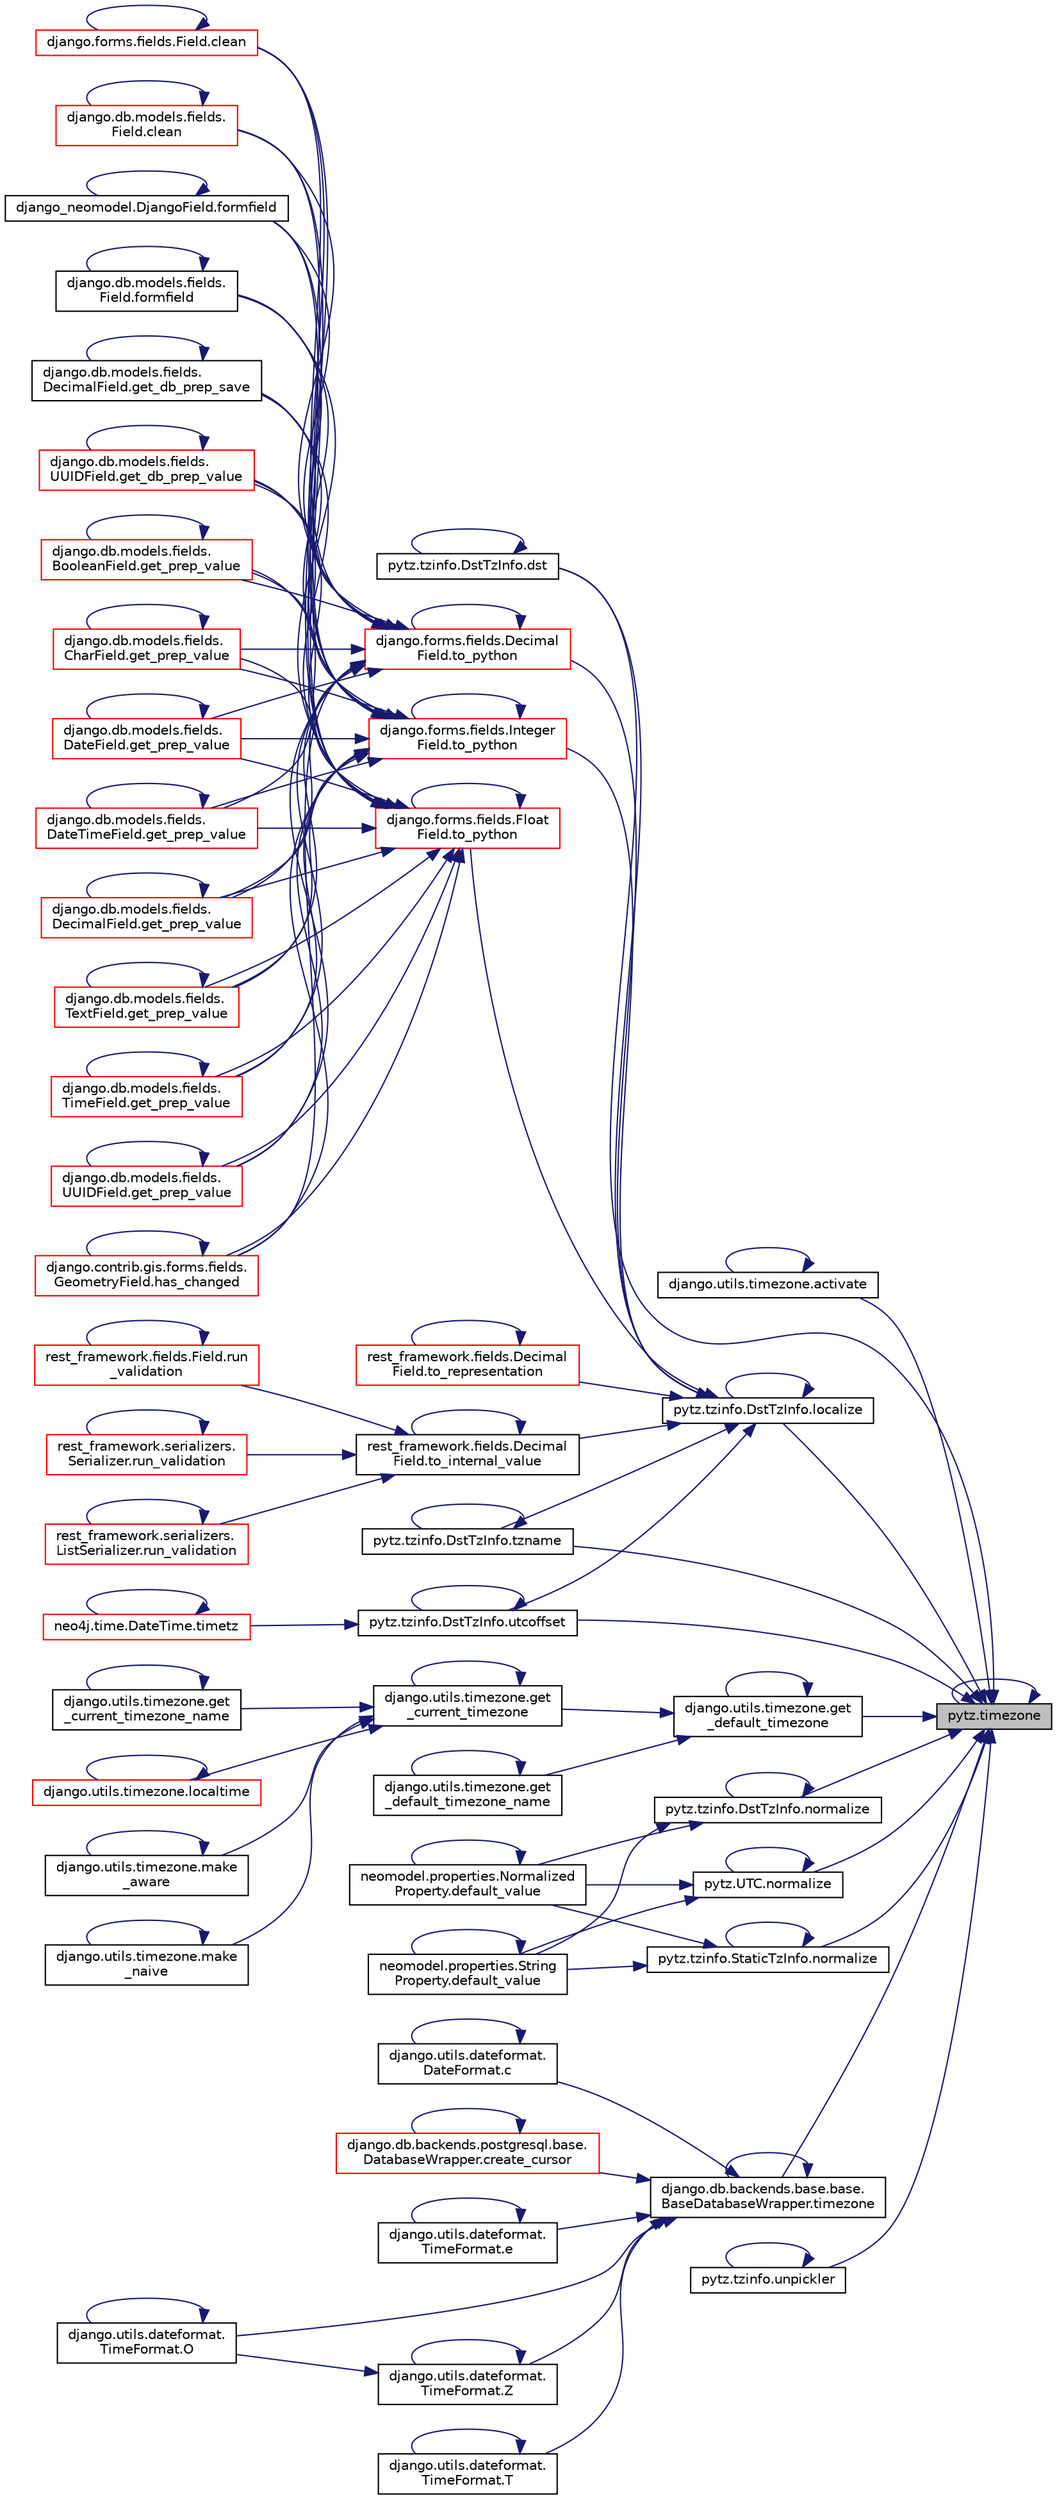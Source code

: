 digraph "pytz.timezone"
{
 // LATEX_PDF_SIZE
  edge [fontname="Helvetica",fontsize="10",labelfontname="Helvetica",labelfontsize="10"];
  node [fontname="Helvetica",fontsize="10",shape=record];
  rankdir="RL";
  Node1 [label="pytz.timezone",height=0.2,width=0.4,color="black", fillcolor="grey75", style="filled", fontcolor="black",tooltip=" "];
  Node1 -> Node2 [dir="back",color="midnightblue",fontsize="10",style="solid",fontname="Helvetica"];
  Node2 [label="django.utils.timezone.activate",height=0.2,width=0.4,color="black", fillcolor="white", style="filled",URL="$d2/dc0/namespacedjango_1_1utils_1_1timezone.html#add1cd96e006c4fb087b389faf9c798e7",tooltip=" "];
  Node2 -> Node2 [dir="back",color="midnightblue",fontsize="10",style="solid",fontname="Helvetica"];
  Node1 -> Node3 [dir="back",color="midnightblue",fontsize="10",style="solid",fontname="Helvetica"];
  Node3 [label="pytz.tzinfo.DstTzInfo.dst",height=0.2,width=0.4,color="black", fillcolor="white", style="filled",URL="$d4/d11/classpytz_1_1tzinfo_1_1_dst_tz_info.html#adbd7011c964e122ada53385ecda40bd2",tooltip=" "];
  Node3 -> Node3 [dir="back",color="midnightblue",fontsize="10",style="solid",fontname="Helvetica"];
  Node1 -> Node4 [dir="back",color="midnightblue",fontsize="10",style="solid",fontname="Helvetica"];
  Node4 [label="django.utils.timezone.get\l_default_timezone",height=0.2,width=0.4,color="black", fillcolor="white", style="filled",URL="$d2/dc0/namespacedjango_1_1utils_1_1timezone.html#aa1573d5c157dd1afd221ebda98e9a73d",tooltip=" "];
  Node4 -> Node5 [dir="back",color="midnightblue",fontsize="10",style="solid",fontname="Helvetica"];
  Node5 [label="django.utils.timezone.get\l_current_timezone",height=0.2,width=0.4,color="black", fillcolor="white", style="filled",URL="$d2/dc0/namespacedjango_1_1utils_1_1timezone.html#a1227004eefd0c47a79ca5a06e84850e2",tooltip=" "];
  Node5 -> Node5 [dir="back",color="midnightblue",fontsize="10",style="solid",fontname="Helvetica"];
  Node5 -> Node6 [dir="back",color="midnightblue",fontsize="10",style="solid",fontname="Helvetica"];
  Node6 [label="django.utils.timezone.get\l_current_timezone_name",height=0.2,width=0.4,color="black", fillcolor="white", style="filled",URL="$d2/dc0/namespacedjango_1_1utils_1_1timezone.html#a66e74d84cb11108468ea7a91c7cab5d9",tooltip=" "];
  Node6 -> Node6 [dir="back",color="midnightblue",fontsize="10",style="solid",fontname="Helvetica"];
  Node5 -> Node7 [dir="back",color="midnightblue",fontsize="10",style="solid",fontname="Helvetica"];
  Node7 [label="django.utils.timezone.localtime",height=0.2,width=0.4,color="red", fillcolor="white", style="filled",URL="$d2/dc0/namespacedjango_1_1utils_1_1timezone.html#a85c6e2248124bb6bfb7d8c3282f42635",tooltip=" "];
  Node7 -> Node7 [dir="back",color="midnightblue",fontsize="10",style="solid",fontname="Helvetica"];
  Node5 -> Node10 [dir="back",color="midnightblue",fontsize="10",style="solid",fontname="Helvetica"];
  Node10 [label="django.utils.timezone.make\l_aware",height=0.2,width=0.4,color="black", fillcolor="white", style="filled",URL="$d2/dc0/namespacedjango_1_1utils_1_1timezone.html#a8a4f205af49497d5871b2e3847a86892",tooltip=" "];
  Node10 -> Node10 [dir="back",color="midnightblue",fontsize="10",style="solid",fontname="Helvetica"];
  Node5 -> Node11 [dir="back",color="midnightblue",fontsize="10",style="solid",fontname="Helvetica"];
  Node11 [label="django.utils.timezone.make\l_naive",height=0.2,width=0.4,color="black", fillcolor="white", style="filled",URL="$d2/dc0/namespacedjango_1_1utils_1_1timezone.html#a81c3feff335d54e4aefa891f168f4006",tooltip=" "];
  Node11 -> Node11 [dir="back",color="midnightblue",fontsize="10",style="solid",fontname="Helvetica"];
  Node4 -> Node4 [dir="back",color="midnightblue",fontsize="10",style="solid",fontname="Helvetica"];
  Node4 -> Node12 [dir="back",color="midnightblue",fontsize="10",style="solid",fontname="Helvetica"];
  Node12 [label="django.utils.timezone.get\l_default_timezone_name",height=0.2,width=0.4,color="black", fillcolor="white", style="filled",URL="$d2/dc0/namespacedjango_1_1utils_1_1timezone.html#a5bc94f3aa7956f119859081cc935fb61",tooltip=" "];
  Node12 -> Node12 [dir="back",color="midnightblue",fontsize="10",style="solid",fontname="Helvetica"];
  Node1 -> Node13 [dir="back",color="midnightblue",fontsize="10",style="solid",fontname="Helvetica"];
  Node13 [label="pytz.tzinfo.DstTzInfo.localize",height=0.2,width=0.4,color="black", fillcolor="white", style="filled",URL="$d4/d11/classpytz_1_1tzinfo_1_1_dst_tz_info.html#af64331f2a0016d6ca9a4cfcc4d86ad89",tooltip=" "];
  Node13 -> Node3 [dir="back",color="midnightblue",fontsize="10",style="solid",fontname="Helvetica"];
  Node13 -> Node13 [dir="back",color="midnightblue",fontsize="10",style="solid",fontname="Helvetica"];
  Node13 -> Node14 [dir="back",color="midnightblue",fontsize="10",style="solid",fontname="Helvetica"];
  Node14 [label="rest_framework.fields.Decimal\lField.to_internal_value",height=0.2,width=0.4,color="black", fillcolor="white", style="filled",URL="$d4/d29/classrest__framework_1_1fields_1_1_decimal_field.html#a6cdb80a498a4bed906bdac75cad383f0",tooltip=" "];
  Node14 -> Node15 [dir="back",color="midnightblue",fontsize="10",style="solid",fontname="Helvetica"];
  Node15 [label="rest_framework.fields.Field.run\l_validation",height=0.2,width=0.4,color="red", fillcolor="white", style="filled",URL="$d9/d53/classrest__framework_1_1fields_1_1_field.html#a0d839e2f6f6cabb5a6cdc7c27a03f306",tooltip=" "];
  Node15 -> Node15 [dir="back",color="midnightblue",fontsize="10",style="solid",fontname="Helvetica"];
  Node14 -> Node40 [dir="back",color="midnightblue",fontsize="10",style="solid",fontname="Helvetica"];
  Node40 [label="rest_framework.serializers.\lSerializer.run_validation",height=0.2,width=0.4,color="red", fillcolor="white", style="filled",URL="$de/daf/classrest__framework_1_1serializers_1_1_serializer.html#a4ba93749a73234e807f686e27e44f641",tooltip=" "];
  Node40 -> Node40 [dir="back",color="midnightblue",fontsize="10",style="solid",fontname="Helvetica"];
  Node14 -> Node41 [dir="back",color="midnightblue",fontsize="10",style="solid",fontname="Helvetica"];
  Node41 [label="rest_framework.serializers.\lListSerializer.run_validation",height=0.2,width=0.4,color="red", fillcolor="white", style="filled",URL="$d9/dee/classrest__framework_1_1serializers_1_1_list_serializer.html#a76cb05211ed1c5441dc50ccbde70a315",tooltip=" "];
  Node41 -> Node41 [dir="back",color="midnightblue",fontsize="10",style="solid",fontname="Helvetica"];
  Node14 -> Node14 [dir="back",color="midnightblue",fontsize="10",style="solid",fontname="Helvetica"];
  Node13 -> Node43 [dir="back",color="midnightblue",fontsize="10",style="solid",fontname="Helvetica"];
  Node43 [label="django.forms.fields.Integer\lField.to_python",height=0.2,width=0.4,color="red", fillcolor="white", style="filled",URL="$d3/ded/classdjango_1_1forms_1_1fields_1_1_integer_field.html#aa98bb2dc2d65d6ace89afd0ba34e417c",tooltip=" "];
  Node43 -> Node44 [dir="back",color="midnightblue",fontsize="10",style="solid",fontname="Helvetica"];
  Node44 [label="django.forms.fields.Field.clean",height=0.2,width=0.4,color="red", fillcolor="white", style="filled",URL="$d2/d0d/classdjango_1_1forms_1_1fields_1_1_field.html#ac067d0195ef0f3a2c37b00ec6118c25a",tooltip=" "];
  Node44 -> Node44 [dir="back",color="midnightblue",fontsize="10",style="solid",fontname="Helvetica"];
  Node43 -> Node557 [dir="back",color="midnightblue",fontsize="10",style="solid",fontname="Helvetica"];
  Node557 [label="django.db.models.fields.\lField.clean",height=0.2,width=0.4,color="red", fillcolor="white", style="filled",URL="$db/d75/classdjango_1_1db_1_1models_1_1fields_1_1_field.html#ae5e0fc7f93205a2b790c69ad2de9c0c5",tooltip=" "];
  Node557 -> Node557 [dir="back",color="midnightblue",fontsize="10",style="solid",fontname="Helvetica"];
  Node43 -> Node543 [dir="back",color="midnightblue",fontsize="10",style="solid",fontname="Helvetica"];
  Node543 [label="django_neomodel.DjangoField.formfield",height=0.2,width=0.4,color="black", fillcolor="white", style="filled",URL="$da/d79/classdjango__neomodel_1_1_django_field.html#a0cd47370acfad09d34a68ebc232b227d",tooltip=" "];
  Node543 -> Node543 [dir="back",color="midnightblue",fontsize="10",style="solid",fontname="Helvetica"];
  Node43 -> Node544 [dir="back",color="midnightblue",fontsize="10",style="solid",fontname="Helvetica"];
  Node544 [label="django.db.models.fields.\lField.formfield",height=0.2,width=0.4,color="black", fillcolor="white", style="filled",URL="$db/d75/classdjango_1_1db_1_1models_1_1fields_1_1_field.html#ad7d7c2eb92e666a755e16ad82ba3a68e",tooltip=" "];
  Node544 -> Node544 [dir="back",color="midnightblue",fontsize="10",style="solid",fontname="Helvetica"];
  Node43 -> Node691 [dir="back",color="midnightblue",fontsize="10",style="solid",fontname="Helvetica"];
  Node691 [label="django.db.models.fields.\lDecimalField.get_db_prep_save",height=0.2,width=0.4,color="black", fillcolor="white", style="filled",URL="$d7/deb/classdjango_1_1db_1_1models_1_1fields_1_1_decimal_field.html#a431206892c9243395da0eca563889274",tooltip=" "];
  Node691 -> Node691 [dir="back",color="midnightblue",fontsize="10",style="solid",fontname="Helvetica"];
  Node43 -> Node692 [dir="back",color="midnightblue",fontsize="10",style="solid",fontname="Helvetica"];
  Node692 [label="django.db.models.fields.\lUUIDField.get_db_prep_value",height=0.2,width=0.4,color="red", fillcolor="white", style="filled",URL="$dd/dc7/classdjango_1_1db_1_1models_1_1fields_1_1_u_u_i_d_field.html#ab3831e942d5072104792398459fdb3c0",tooltip=" "];
  Node692 -> Node692 [dir="back",color="midnightblue",fontsize="10",style="solid",fontname="Helvetica"];
  Node43 -> Node695 [dir="back",color="midnightblue",fontsize="10",style="solid",fontname="Helvetica"];
  Node695 [label="django.db.models.fields.\lBooleanField.get_prep_value",height=0.2,width=0.4,color="red", fillcolor="white", style="filled",URL="$de/d82/classdjango_1_1db_1_1models_1_1fields_1_1_boolean_field.html#a9eb0a3d4cd38adb1dd3ee1f12b135ad2",tooltip=" "];
  Node695 -> Node695 [dir="back",color="midnightblue",fontsize="10",style="solid",fontname="Helvetica"];
  Node43 -> Node700 [dir="back",color="midnightblue",fontsize="10",style="solid",fontname="Helvetica"];
  Node700 [label="django.db.models.fields.\lCharField.get_prep_value",height=0.2,width=0.4,color="red", fillcolor="white", style="filled",URL="$d1/de7/classdjango_1_1db_1_1models_1_1fields_1_1_char_field.html#aceac22c63bdba4b2c3b4158ddca67bab",tooltip=" "];
  Node700 -> Node700 [dir="back",color="midnightblue",fontsize="10",style="solid",fontname="Helvetica"];
  Node43 -> Node701 [dir="back",color="midnightblue",fontsize="10",style="solid",fontname="Helvetica"];
  Node701 [label="django.db.models.fields.\lDateField.get_prep_value",height=0.2,width=0.4,color="red", fillcolor="white", style="filled",URL="$d0/df6/classdjango_1_1db_1_1models_1_1fields_1_1_date_field.html#a117a9a9bed5c50b7be7c8f36f799e8ee",tooltip=" "];
  Node701 -> Node701 [dir="back",color="midnightblue",fontsize="10",style="solid",fontname="Helvetica"];
  Node43 -> Node702 [dir="back",color="midnightblue",fontsize="10",style="solid",fontname="Helvetica"];
  Node702 [label="django.db.models.fields.\lDateTimeField.get_prep_value",height=0.2,width=0.4,color="red", fillcolor="white", style="filled",URL="$d5/d54/classdjango_1_1db_1_1models_1_1fields_1_1_date_time_field.html#a3445cb0066d0bf768ed88d731f27acb4",tooltip=" "];
  Node702 -> Node702 [dir="back",color="midnightblue",fontsize="10",style="solid",fontname="Helvetica"];
  Node43 -> Node703 [dir="back",color="midnightblue",fontsize="10",style="solid",fontname="Helvetica"];
  Node703 [label="django.db.models.fields.\lDecimalField.get_prep_value",height=0.2,width=0.4,color="red", fillcolor="white", style="filled",URL="$d7/deb/classdjango_1_1db_1_1models_1_1fields_1_1_decimal_field.html#a08cb382fbc2e9acc7fbbd05286a26abc",tooltip=" "];
  Node703 -> Node703 [dir="back",color="midnightblue",fontsize="10",style="solid",fontname="Helvetica"];
  Node43 -> Node704 [dir="back",color="midnightblue",fontsize="10",style="solid",fontname="Helvetica"];
  Node704 [label="django.db.models.fields.\lTextField.get_prep_value",height=0.2,width=0.4,color="red", fillcolor="white", style="filled",URL="$d4/d0d/classdjango_1_1db_1_1models_1_1fields_1_1_text_field.html#a80ab59ddff16f60c72313bc85480bf5a",tooltip=" "];
  Node704 -> Node704 [dir="back",color="midnightblue",fontsize="10",style="solid",fontname="Helvetica"];
  Node43 -> Node705 [dir="back",color="midnightblue",fontsize="10",style="solid",fontname="Helvetica"];
  Node705 [label="django.db.models.fields.\lTimeField.get_prep_value",height=0.2,width=0.4,color="red", fillcolor="white", style="filled",URL="$da/dd0/classdjango_1_1db_1_1models_1_1fields_1_1_time_field.html#a317f13978815e2c14ac539ec07e22f8b",tooltip=" "];
  Node705 -> Node705 [dir="back",color="midnightblue",fontsize="10",style="solid",fontname="Helvetica"];
  Node43 -> Node706 [dir="back",color="midnightblue",fontsize="10",style="solid",fontname="Helvetica"];
  Node706 [label="django.db.models.fields.\lUUIDField.get_prep_value",height=0.2,width=0.4,color="red", fillcolor="white", style="filled",URL="$dd/dc7/classdjango_1_1db_1_1models_1_1fields_1_1_u_u_i_d_field.html#aab7457f26d3987f8c0524e81bbe6e2b1",tooltip=" "];
  Node706 -> Node706 [dir="back",color="midnightblue",fontsize="10",style="solid",fontname="Helvetica"];
  Node43 -> Node707 [dir="back",color="midnightblue",fontsize="10",style="solid",fontname="Helvetica"];
  Node707 [label="django.contrib.gis.forms.fields.\lGeometryField.has_changed",height=0.2,width=0.4,color="red", fillcolor="white", style="filled",URL="$d6/d61/classdjango_1_1contrib_1_1gis_1_1forms_1_1fields_1_1_geometry_field.html#aad98fe8cb06b1b2036899d8316bada56",tooltip=" "];
  Node707 -> Node707 [dir="back",color="midnightblue",fontsize="10",style="solid",fontname="Helvetica"];
  Node43 -> Node43 [dir="back",color="midnightblue",fontsize="10",style="solid",fontname="Helvetica"];
  Node13 -> Node714 [dir="back",color="midnightblue",fontsize="10",style="solid",fontname="Helvetica"];
  Node714 [label="django.forms.fields.Float\lField.to_python",height=0.2,width=0.4,color="red", fillcolor="white", style="filled",URL="$dd/d8f/classdjango_1_1forms_1_1fields_1_1_float_field.html#a8a6fd3c3971124120ce1a0cac310b788",tooltip=" "];
  Node714 -> Node44 [dir="back",color="midnightblue",fontsize="10",style="solid",fontname="Helvetica"];
  Node714 -> Node557 [dir="back",color="midnightblue",fontsize="10",style="solid",fontname="Helvetica"];
  Node714 -> Node543 [dir="back",color="midnightblue",fontsize="10",style="solid",fontname="Helvetica"];
  Node714 -> Node544 [dir="back",color="midnightblue",fontsize="10",style="solid",fontname="Helvetica"];
  Node714 -> Node691 [dir="back",color="midnightblue",fontsize="10",style="solid",fontname="Helvetica"];
  Node714 -> Node692 [dir="back",color="midnightblue",fontsize="10",style="solid",fontname="Helvetica"];
  Node714 -> Node695 [dir="back",color="midnightblue",fontsize="10",style="solid",fontname="Helvetica"];
  Node714 -> Node700 [dir="back",color="midnightblue",fontsize="10",style="solid",fontname="Helvetica"];
  Node714 -> Node701 [dir="back",color="midnightblue",fontsize="10",style="solid",fontname="Helvetica"];
  Node714 -> Node702 [dir="back",color="midnightblue",fontsize="10",style="solid",fontname="Helvetica"];
  Node714 -> Node703 [dir="back",color="midnightblue",fontsize="10",style="solid",fontname="Helvetica"];
  Node714 -> Node704 [dir="back",color="midnightblue",fontsize="10",style="solid",fontname="Helvetica"];
  Node714 -> Node705 [dir="back",color="midnightblue",fontsize="10",style="solid",fontname="Helvetica"];
  Node714 -> Node706 [dir="back",color="midnightblue",fontsize="10",style="solid",fontname="Helvetica"];
  Node714 -> Node707 [dir="back",color="midnightblue",fontsize="10",style="solid",fontname="Helvetica"];
  Node714 -> Node714 [dir="back",color="midnightblue",fontsize="10",style="solid",fontname="Helvetica"];
  Node13 -> Node715 [dir="back",color="midnightblue",fontsize="10",style="solid",fontname="Helvetica"];
  Node715 [label="django.forms.fields.Decimal\lField.to_python",height=0.2,width=0.4,color="red", fillcolor="white", style="filled",URL="$d2/d9d/classdjango_1_1forms_1_1fields_1_1_decimal_field.html#a1916929dcac4e3627b816622a4180224",tooltip=" "];
  Node715 -> Node44 [dir="back",color="midnightblue",fontsize="10",style="solid",fontname="Helvetica"];
  Node715 -> Node557 [dir="back",color="midnightblue",fontsize="10",style="solid",fontname="Helvetica"];
  Node715 -> Node543 [dir="back",color="midnightblue",fontsize="10",style="solid",fontname="Helvetica"];
  Node715 -> Node544 [dir="back",color="midnightblue",fontsize="10",style="solid",fontname="Helvetica"];
  Node715 -> Node691 [dir="back",color="midnightblue",fontsize="10",style="solid",fontname="Helvetica"];
  Node715 -> Node692 [dir="back",color="midnightblue",fontsize="10",style="solid",fontname="Helvetica"];
  Node715 -> Node695 [dir="back",color="midnightblue",fontsize="10",style="solid",fontname="Helvetica"];
  Node715 -> Node700 [dir="back",color="midnightblue",fontsize="10",style="solid",fontname="Helvetica"];
  Node715 -> Node701 [dir="back",color="midnightblue",fontsize="10",style="solid",fontname="Helvetica"];
  Node715 -> Node702 [dir="back",color="midnightblue",fontsize="10",style="solid",fontname="Helvetica"];
  Node715 -> Node703 [dir="back",color="midnightblue",fontsize="10",style="solid",fontname="Helvetica"];
  Node715 -> Node704 [dir="back",color="midnightblue",fontsize="10",style="solid",fontname="Helvetica"];
  Node715 -> Node705 [dir="back",color="midnightblue",fontsize="10",style="solid",fontname="Helvetica"];
  Node715 -> Node706 [dir="back",color="midnightblue",fontsize="10",style="solid",fontname="Helvetica"];
  Node715 -> Node707 [dir="back",color="midnightblue",fontsize="10",style="solid",fontname="Helvetica"];
  Node715 -> Node715 [dir="back",color="midnightblue",fontsize="10",style="solid",fontname="Helvetica"];
  Node13 -> Node716 [dir="back",color="midnightblue",fontsize="10",style="solid",fontname="Helvetica"];
  Node716 [label="rest_framework.fields.Decimal\lField.to_representation",height=0.2,width=0.4,color="red", fillcolor="white", style="filled",URL="$d4/d29/classrest__framework_1_1fields_1_1_decimal_field.html#a39637ccdb0a2abcd37203c701b967632",tooltip=" "];
  Node716 -> Node716 [dir="back",color="midnightblue",fontsize="10",style="solid",fontname="Helvetica"];
  Node13 -> Node717 [dir="back",color="midnightblue",fontsize="10",style="solid",fontname="Helvetica"];
  Node717 [label="pytz.tzinfo.DstTzInfo.tzname",height=0.2,width=0.4,color="black", fillcolor="white", style="filled",URL="$d4/d11/classpytz_1_1tzinfo_1_1_dst_tz_info.html#a24a2e17fde25003aab9059156c9bd06f",tooltip=" "];
  Node717 -> Node717 [dir="back",color="midnightblue",fontsize="10",style="solid",fontname="Helvetica"];
  Node13 -> Node718 [dir="back",color="midnightblue",fontsize="10",style="solid",fontname="Helvetica"];
  Node718 [label="pytz.tzinfo.DstTzInfo.utcoffset",height=0.2,width=0.4,color="black", fillcolor="white", style="filled",URL="$d4/d11/classpytz_1_1tzinfo_1_1_dst_tz_info.html#a9d88b72000f482255287ff9ad6ca2f07",tooltip=" "];
  Node718 -> Node440 [dir="back",color="midnightblue",fontsize="10",style="solid",fontname="Helvetica"];
  Node440 [label="neo4j.time.DateTime.timetz",height=0.2,width=0.4,color="red", fillcolor="white", style="filled",URL="$d4/dcd/classneo4j_1_1time_1_1_date_time.html#a9388eae823421cdd0536c1d4039249b2",tooltip=" "];
  Node440 -> Node440 [dir="back",color="midnightblue",fontsize="10",style="solid",fontname="Helvetica"];
  Node718 -> Node718 [dir="back",color="midnightblue",fontsize="10",style="solid",fontname="Helvetica"];
  Node1 -> Node719 [dir="back",color="midnightblue",fontsize="10",style="solid",fontname="Helvetica"];
  Node719 [label="pytz.tzinfo.DstTzInfo.normalize",height=0.2,width=0.4,color="black", fillcolor="white", style="filled",URL="$d4/d11/classpytz_1_1tzinfo_1_1_dst_tz_info.html#a87d54c8354b70d420fa322c8577ad659",tooltip=" "];
  Node719 -> Node720 [dir="back",color="midnightblue",fontsize="10",style="solid",fontname="Helvetica"];
  Node720 [label="neomodel.properties.Normalized\lProperty.default_value",height=0.2,width=0.4,color="black", fillcolor="white", style="filled",URL="$da/dc5/classneomodel_1_1properties_1_1_normalized_property.html#a511e6ec8d185622abe108c4faadc5906",tooltip=" "];
  Node720 -> Node720 [dir="back",color="midnightblue",fontsize="10",style="solid",fontname="Helvetica"];
  Node719 -> Node721 [dir="back",color="midnightblue",fontsize="10",style="solid",fontname="Helvetica"];
  Node721 [label="neomodel.properties.String\lProperty.default_value",height=0.2,width=0.4,color="black", fillcolor="white", style="filled",URL="$d8/dc9/classneomodel_1_1properties_1_1_string_property.html#a4f8fdd2841b599169bbdb763233d02d6",tooltip=" "];
  Node721 -> Node721 [dir="back",color="midnightblue",fontsize="10",style="solid",fontname="Helvetica"];
  Node719 -> Node719 [dir="back",color="midnightblue",fontsize="10",style="solid",fontname="Helvetica"];
  Node1 -> Node722 [dir="back",color="midnightblue",fontsize="10",style="solid",fontname="Helvetica"];
  Node722 [label="pytz.UTC.normalize",height=0.2,width=0.4,color="black", fillcolor="white", style="filled",URL="$d2/dd7/classpytz_1_1_u_t_c.html#ad1f7dad060e31bfa019282128ddcb85c",tooltip=" "];
  Node722 -> Node720 [dir="back",color="midnightblue",fontsize="10",style="solid",fontname="Helvetica"];
  Node722 -> Node721 [dir="back",color="midnightblue",fontsize="10",style="solid",fontname="Helvetica"];
  Node722 -> Node722 [dir="back",color="midnightblue",fontsize="10",style="solid",fontname="Helvetica"];
  Node1 -> Node723 [dir="back",color="midnightblue",fontsize="10",style="solid",fontname="Helvetica"];
  Node723 [label="pytz.tzinfo.StaticTzInfo.normalize",height=0.2,width=0.4,color="black", fillcolor="white", style="filled",URL="$d5/db5/classpytz_1_1tzinfo_1_1_static_tz_info.html#ab212a5ffb525fe66527c014149a86f33",tooltip=" "];
  Node723 -> Node720 [dir="back",color="midnightblue",fontsize="10",style="solid",fontname="Helvetica"];
  Node723 -> Node721 [dir="back",color="midnightblue",fontsize="10",style="solid",fontname="Helvetica"];
  Node723 -> Node723 [dir="back",color="midnightblue",fontsize="10",style="solid",fontname="Helvetica"];
  Node1 -> Node724 [dir="back",color="midnightblue",fontsize="10",style="solid",fontname="Helvetica"];
  Node724 [label="django.db.backends.base.base.\lBaseDatabaseWrapper.timezone",height=0.2,width=0.4,color="black", fillcolor="white", style="filled",URL="$d2/d62/classdjango_1_1db_1_1backends_1_1base_1_1base_1_1_base_database_wrapper.html#a16c4138a05fef04f6ff77a3f511a3fef",tooltip=" "];
  Node724 -> Node530 [dir="back",color="midnightblue",fontsize="10",style="solid",fontname="Helvetica"];
  Node530 [label="django.utils.dateformat.\lDateFormat.c",height=0.2,width=0.4,color="black", fillcolor="white", style="filled",URL="$d9/dc6/classdjango_1_1utils_1_1dateformat_1_1_date_format.html#a92e3f5d5b440d53b9f9b66ba9a8f0667",tooltip=" "];
  Node530 -> Node530 [dir="back",color="midnightblue",fontsize="10",style="solid",fontname="Helvetica"];
  Node724 -> Node725 [dir="back",color="midnightblue",fontsize="10",style="solid",fontname="Helvetica"];
  Node725 [label="django.db.backends.postgresql.base.\lDatabaseWrapper.create_cursor",height=0.2,width=0.4,color="red", fillcolor="white", style="filled",URL="$de/d94/classdjango_1_1db_1_1backends_1_1postgresql_1_1base_1_1_database_wrapper.html#a51b16af6e78b7f4f4ddd69036be1d292",tooltip=" "];
  Node725 -> Node725 [dir="back",color="midnightblue",fontsize="10",style="solid",fontname="Helvetica"];
  Node724 -> Node531 [dir="back",color="midnightblue",fontsize="10",style="solid",fontname="Helvetica"];
  Node531 [label="django.utils.dateformat.\lTimeFormat.e",height=0.2,width=0.4,color="black", fillcolor="white", style="filled",URL="$dd/d24/classdjango_1_1utils_1_1dateformat_1_1_time_format.html#acd2aba985d4b018b40ad1b50c6c488b3",tooltip=" "];
  Node531 -> Node531 [dir="back",color="midnightblue",fontsize="10",style="solid",fontname="Helvetica"];
  Node724 -> Node586 [dir="back",color="midnightblue",fontsize="10",style="solid",fontname="Helvetica"];
  Node586 [label="django.utils.dateformat.\lTimeFormat.O",height=0.2,width=0.4,color="black", fillcolor="white", style="filled",URL="$dd/d24/classdjango_1_1utils_1_1dateformat_1_1_time_format.html#aa27fcc3138d4e153502122680dbe19e7",tooltip=" "];
  Node586 -> Node586 [dir="back",color="midnightblue",fontsize="10",style="solid",fontname="Helvetica"];
  Node724 -> Node568 [dir="back",color="midnightblue",fontsize="10",style="solid",fontname="Helvetica"];
  Node568 [label="django.utils.dateformat.\lTimeFormat.T",height=0.2,width=0.4,color="black", fillcolor="white", style="filled",URL="$dd/d24/classdjango_1_1utils_1_1dateformat_1_1_time_format.html#ae0ea4cba3a92a2dd24aa5c8070e8139c",tooltip=" "];
  Node568 -> Node568 [dir="back",color="midnightblue",fontsize="10",style="solid",fontname="Helvetica"];
  Node724 -> Node724 [dir="back",color="midnightblue",fontsize="10",style="solid",fontname="Helvetica"];
  Node724 -> Node585 [dir="back",color="midnightblue",fontsize="10",style="solid",fontname="Helvetica"];
  Node585 [label="django.utils.dateformat.\lTimeFormat.Z",height=0.2,width=0.4,color="black", fillcolor="white", style="filled",URL="$dd/d24/classdjango_1_1utils_1_1dateformat_1_1_time_format.html#a7516826aa60ac7edfddc1f021f53f900",tooltip=" "];
  Node585 -> Node586 [dir="back",color="midnightblue",fontsize="10",style="solid",fontname="Helvetica"];
  Node585 -> Node585 [dir="back",color="midnightblue",fontsize="10",style="solid",fontname="Helvetica"];
  Node1 -> Node1 [dir="back",color="midnightblue",fontsize="10",style="solid",fontname="Helvetica"];
  Node1 -> Node717 [dir="back",color="midnightblue",fontsize="10",style="solid",fontname="Helvetica"];
  Node1 -> Node737 [dir="back",color="midnightblue",fontsize="10",style="solid",fontname="Helvetica"];
  Node737 [label="pytz.tzinfo.unpickler",height=0.2,width=0.4,color="black", fillcolor="white", style="filled",URL="$de/d93/namespacepytz_1_1tzinfo.html#abfa314b5b1f93e87637b0a7378bf078d",tooltip=" "];
  Node737 -> Node737 [dir="back",color="midnightblue",fontsize="10",style="solid",fontname="Helvetica"];
  Node1 -> Node718 [dir="back",color="midnightblue",fontsize="10",style="solid",fontname="Helvetica"];
}
